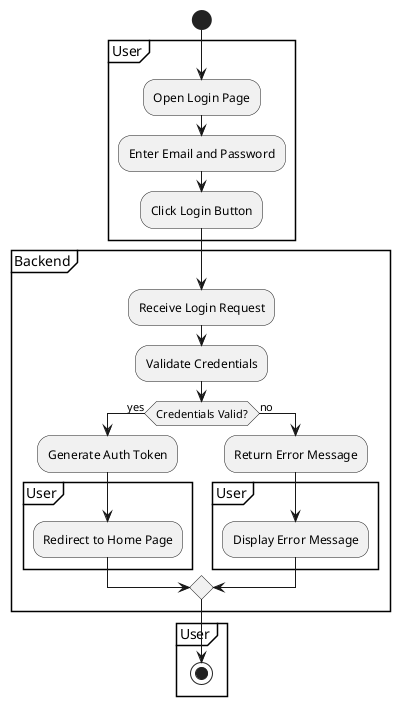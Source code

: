 @startuml
start
partition "User" {
  :Open Login Page;
  :Enter Email and Password;
  :Click Login Button;
}

partition "Backend" {
  :Receive Login Request;
  :Validate Credentials;
  if (Credentials Valid?) then (yes)
    :Generate Auth Token;
    partition "User" {
      :Redirect to Home Page;
    }
  else (no)
    :Return Error Message;
    partition "User" {
      :Display Error Message;
    }
  endif
}

partition "User" {
  stop
}

@enduml
